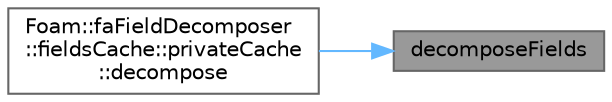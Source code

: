 digraph "decomposeFields"
{
 // LATEX_PDF_SIZE
  bgcolor="transparent";
  edge [fontname=Helvetica,fontsize=10,labelfontname=Helvetica,labelfontsize=10];
  node [fontname=Helvetica,fontsize=10,shape=box,height=0.2,width=0.4];
  rankdir="RL";
  Node1 [id="Node000001",label="decomposeFields",height=0.2,width=0.4,color="gray40", fillcolor="grey60", style="filled", fontcolor="black",tooltip=" "];
  Node1 -> Node2 [id="edge1_Node000001_Node000002",dir="back",color="steelblue1",style="solid",tooltip=" "];
  Node2 [id="Node000002",label="Foam::faFieldDecomposer\l::fieldsCache::privateCache\l::decompose",height=0.2,width=0.4,color="grey40", fillcolor="white", style="filled",URL="$classFoam_1_1faFieldDecomposer_1_1fieldsCache_1_1privateCache.html#ad2a615e5a9d66c369e532492267c9ecc",tooltip=" "];
}
